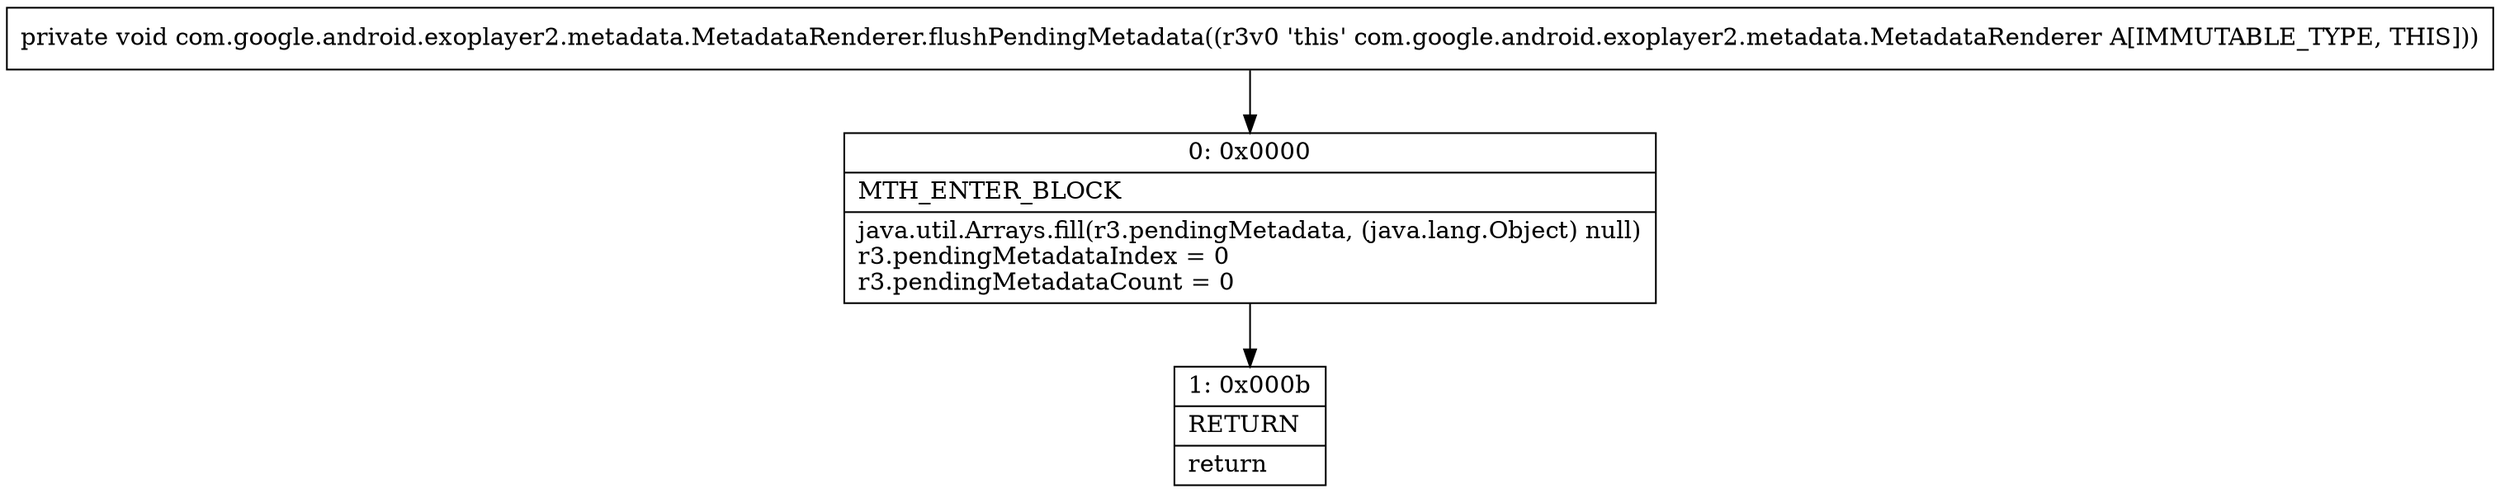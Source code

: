 digraph "CFG forcom.google.android.exoplayer2.metadata.MetadataRenderer.flushPendingMetadata()V" {
Node_0 [shape=record,label="{0\:\ 0x0000|MTH_ENTER_BLOCK\l|java.util.Arrays.fill(r3.pendingMetadata, (java.lang.Object) null)\lr3.pendingMetadataIndex = 0\lr3.pendingMetadataCount = 0\l}"];
Node_1 [shape=record,label="{1\:\ 0x000b|RETURN\l|return\l}"];
MethodNode[shape=record,label="{private void com.google.android.exoplayer2.metadata.MetadataRenderer.flushPendingMetadata((r3v0 'this' com.google.android.exoplayer2.metadata.MetadataRenderer A[IMMUTABLE_TYPE, THIS])) }"];
MethodNode -> Node_0;
Node_0 -> Node_1;
}

